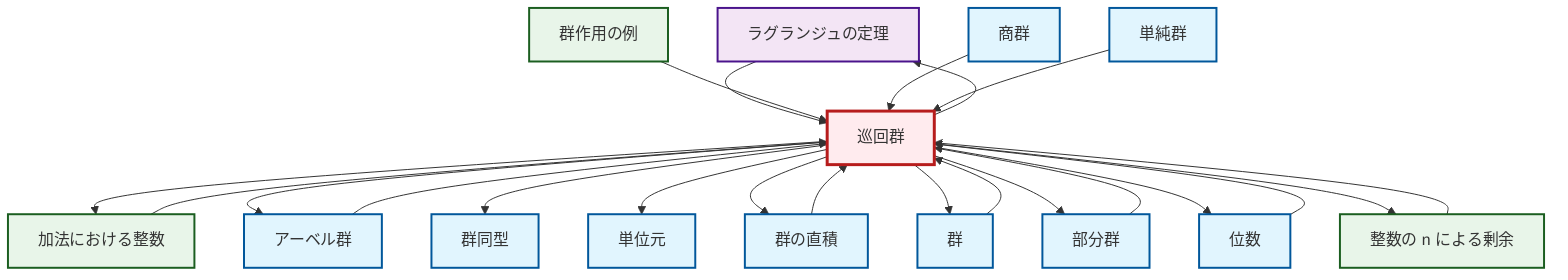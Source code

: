 graph TD
    classDef definition fill:#e1f5fe,stroke:#01579b,stroke-width:2px
    classDef theorem fill:#f3e5f5,stroke:#4a148c,stroke-width:2px
    classDef axiom fill:#fff3e0,stroke:#e65100,stroke-width:2px
    classDef example fill:#e8f5e9,stroke:#1b5e20,stroke-width:2px
    classDef current fill:#ffebee,stroke:#b71c1c,stroke-width:3px
    thm-lagrange["ラグランジュの定理"]:::theorem
    def-group["群"]:::definition
    def-subgroup["部分群"]:::definition
    def-direct-product["群の直積"]:::definition
    def-abelian-group["アーベル群"]:::definition
    def-quotient-group["商群"]:::definition
    def-identity-element["単位元"]:::definition
    ex-integers-addition["加法における整数"]:::example
    def-isomorphism["群同型"]:::definition
    ex-quotient-integers-mod-n["整数の n による剰余"]:::example
    ex-group-action-examples["群作用の例"]:::example
    def-simple-group["単純群"]:::definition
    def-cyclic-group["巡回群"]:::definition
    def-order["位数"]:::definition
    def-order --> def-cyclic-group
    def-cyclic-group --> ex-integers-addition
    def-cyclic-group --> def-abelian-group
    def-subgroup --> def-cyclic-group
    def-cyclic-group --> def-isomorphism
    ex-quotient-integers-mod-n --> def-cyclic-group
    ex-integers-addition --> def-cyclic-group
    def-cyclic-group --> thm-lagrange
    def-cyclic-group --> def-identity-element
    def-cyclic-group --> def-direct-product
    thm-lagrange --> def-cyclic-group
    def-direct-product --> def-cyclic-group
    ex-group-action-examples --> def-cyclic-group
    def-cyclic-group --> def-group
    def-group --> def-cyclic-group
    def-cyclic-group --> def-subgroup
    def-quotient-group --> def-cyclic-group
    def-cyclic-group --> def-order
    def-cyclic-group --> ex-quotient-integers-mod-n
    def-simple-group --> def-cyclic-group
    def-abelian-group --> def-cyclic-group
    class def-cyclic-group current